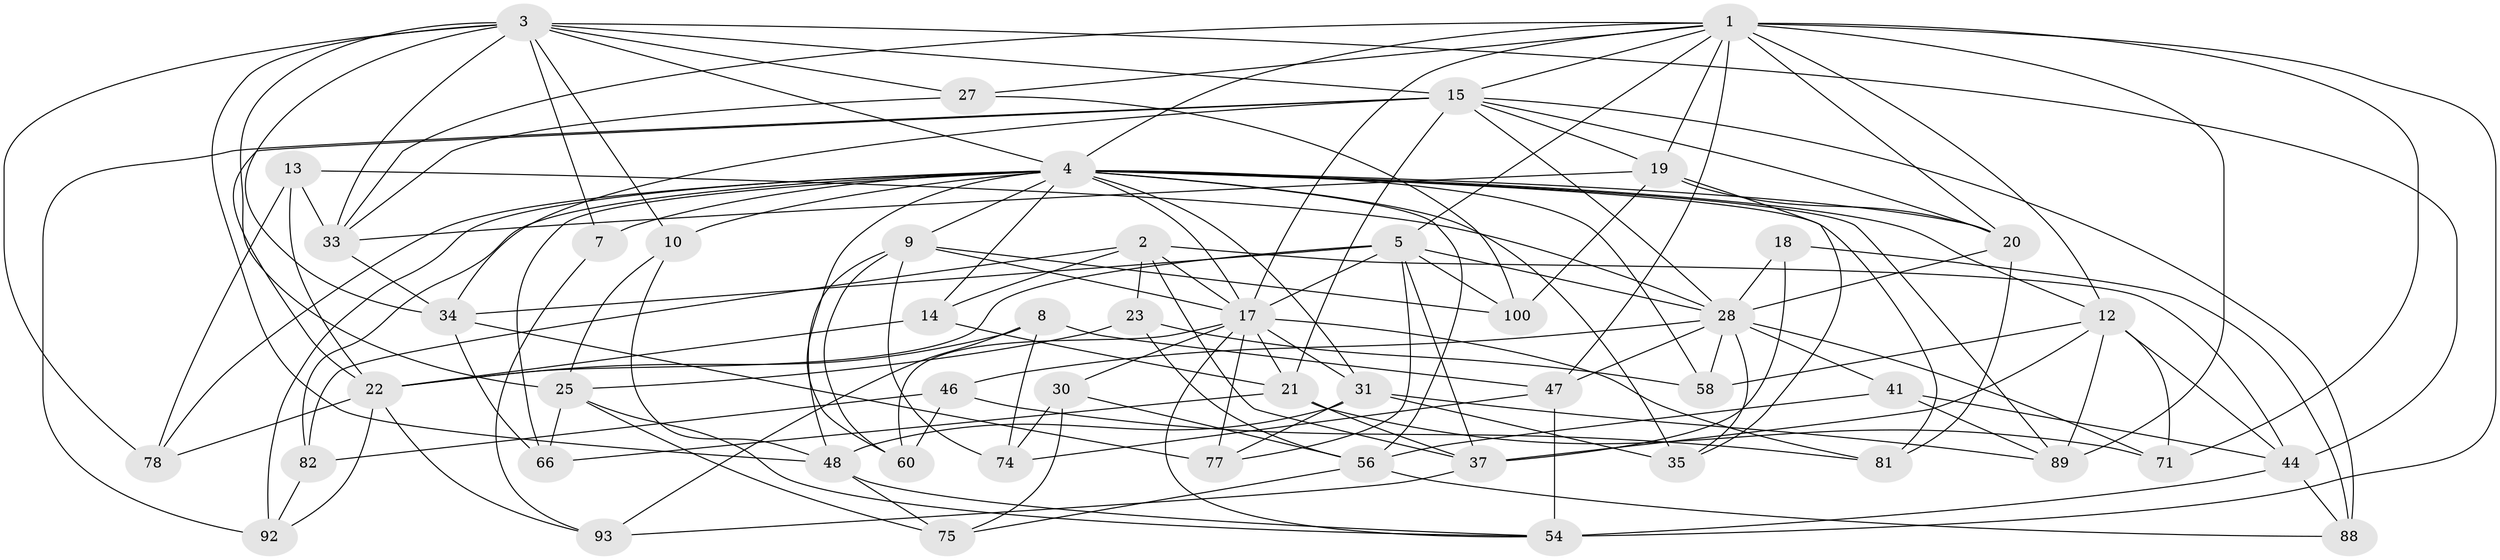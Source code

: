 // original degree distribution, {4: 1.0}
// Generated by graph-tools (version 1.1) at 2025/16/03/09/25 04:16:37]
// undirected, 51 vertices, 148 edges
graph export_dot {
graph [start="1"]
  node [color=gray90,style=filled];
  1 [super="+16+6"];
  2 [super="+38"];
  3 [super="+53"];
  4 [super="+50+59+11"];
  5 [super="+42"];
  7;
  8;
  9 [super="+36"];
  10;
  12 [super="+55+61"];
  13;
  14;
  15 [super="+43+76"];
  17 [super="+62+24"];
  18;
  19 [super="+65"];
  20 [super="+29"];
  21 [super="+45"];
  22 [super="+52"];
  23;
  25 [super="+26"];
  27;
  28 [super="+51+86"];
  30;
  31 [super="+32"];
  33 [super="+67"];
  34 [super="+102"];
  35;
  37 [super="+95"];
  41;
  44 [super="+96"];
  46;
  47 [super="+91"];
  48 [super="+90"];
  54 [super="+57+79"];
  56 [super="+101"];
  58;
  60;
  66;
  71;
  74;
  75;
  77;
  78;
  81;
  82;
  88;
  89 [super="+98"];
  92;
  93;
  100;
  1 -- 27;
  1 -- 17;
  1 -- 71;
  1 -- 5;
  1 -- 12;
  1 -- 33;
  1 -- 47;
  1 -- 15;
  1 -- 19;
  1 -- 20;
  1 -- 89;
  1 -- 4;
  1 -- 54 [weight=2];
  2 -- 37;
  2 -- 23;
  2 -- 17;
  2 -- 44;
  2 -- 82;
  2 -- 14;
  3 -- 25;
  3 -- 15;
  3 -- 44;
  3 -- 33;
  3 -- 34;
  3 -- 4;
  3 -- 7 [weight=2];
  3 -- 10;
  3 -- 78;
  3 -- 48;
  3 -- 27;
  4 -- 66;
  4 -- 89;
  4 -- 81;
  4 -- 82;
  4 -- 9;
  4 -- 10;
  4 -- 58;
  4 -- 12;
  4 -- 14;
  4 -- 35;
  4 -- 7;
  4 -- 78;
  4 -- 92;
  4 -- 17;
  4 -- 20;
  4 -- 56;
  4 -- 60;
  4 -- 31;
  5 -- 37;
  5 -- 17;
  5 -- 100;
  5 -- 22;
  5 -- 77;
  5 -- 34;
  5 -- 28;
  7 -- 93;
  8 -- 47;
  8 -- 93;
  8 -- 74;
  8 -- 22;
  9 -- 100;
  9 -- 17;
  9 -- 48;
  9 -- 74;
  9 -- 60;
  10 -- 48;
  10 -- 25;
  12 -- 58;
  12 -- 37;
  12 -- 89 [weight=2];
  12 -- 44;
  12 -- 71;
  13 -- 78;
  13 -- 33;
  13 -- 22;
  13 -- 28;
  14 -- 21;
  14 -- 22;
  15 -- 28;
  15 -- 92;
  15 -- 34;
  15 -- 20;
  15 -- 19;
  15 -- 21;
  15 -- 22;
  15 -- 88;
  17 -- 60;
  17 -- 30;
  17 -- 31;
  17 -- 81;
  17 -- 54;
  17 -- 77;
  17 -- 21;
  18 -- 88;
  18 -- 37;
  18 -- 28 [weight=2];
  19 -- 20;
  19 -- 33;
  19 -- 35;
  19 -- 100;
  20 -- 81;
  20 -- 28;
  21 -- 37;
  21 -- 66;
  21 -- 71;
  22 -- 92;
  22 -- 78;
  22 -- 93;
  23 -- 25;
  23 -- 58;
  23 -- 56;
  25 -- 75;
  25 -- 66;
  25 -- 54;
  27 -- 100;
  27 -- 33;
  28 -- 35;
  28 -- 58;
  28 -- 46;
  28 -- 47;
  28 -- 71;
  28 -- 41;
  30 -- 56;
  30 -- 75;
  30 -- 74;
  31 -- 48;
  31 -- 35;
  31 -- 77;
  31 -- 89;
  33 -- 34;
  34 -- 66;
  34 -- 77;
  37 -- 93;
  41 -- 89;
  41 -- 56;
  41 -- 44;
  44 -- 54;
  44 -- 88;
  46 -- 60;
  46 -- 82;
  46 -- 81;
  47 -- 74;
  47 -- 54 [weight=2];
  48 -- 75;
  48 -- 54;
  56 -- 88;
  56 -- 75;
  82 -- 92;
}
